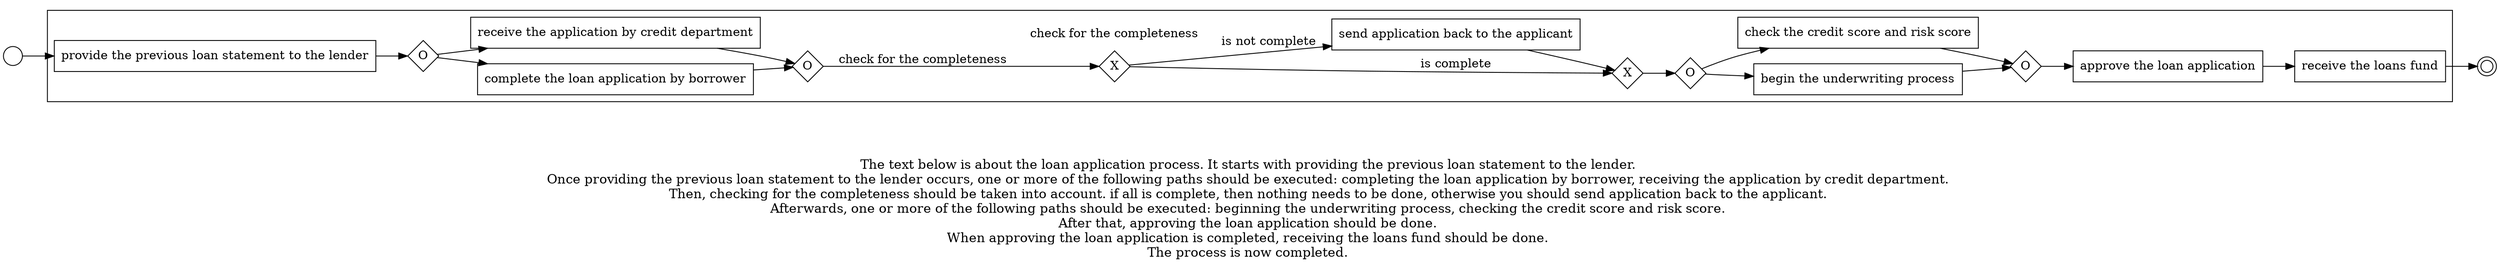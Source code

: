 digraph loan_application_process_113 {
	graph [rankdir=LR]
	START_NODE [label="" shape=circle width=0.3]
	subgraph CLUSTER_0 {
		"provide the previous loan statement to the lender" [shape=box]
		"OR_SPLIT--2. Loan application_IIY1" [label=O fixedsize=true shape=diamond width=0.5]
		"provide the previous loan statement to the lender" -> "OR_SPLIT--2. Loan application_IIY1"
		"complete the loan application by borrower" [shape=box]
		"OR_SPLIT--2. Loan application_IIY1" -> "complete the loan application by borrower"
		"receive the application by credit department" [shape=box]
		"OR_SPLIT--2. Loan application_IIY1" -> "receive the application by credit department"
		"OR_JOIN--2. Loan application_IIY1" [label=O fixedsize=true shape=diamond width=0.5]
		"complete the loan application by borrower" -> "OR_JOIN--2. Loan application_IIY1"
		"receive the application by credit department" -> "OR_JOIN--2. Loan application_IIY1"
		subgraph "CLUSTER_XOR_3. Application processing _9ROM" {
			color=white label="check for the completeness"
			"XOR_SPLIT--check for the completeness_U8AI" [label=X fixedsize=true shape=diamond width=0.5]
		}
		"OR_JOIN--2. Loan application_IIY1" -> "XOR_SPLIT--check for the completeness_U8AI" [label="check for the completeness"]
		"XOR_SPLIT--check for the completeness_U8AI" -> "XOR_JOIN--check for the completeness_U8AI" [label="is complete"]
		"send application back to the applicant" [shape=box]
		"XOR_SPLIT--check for the completeness_U8AI" -> "send application back to the applicant" [label="is not complete"]
		"XOR_JOIN--check for the completeness_U8AI" [label=X fixedsize=true shape=diamond width=0.5]
		"send application back to the applicant" -> "XOR_JOIN--check for the completeness_U8AI"
		"OR_SPLIT--4. Underwriting process_SYD3" [label=O fixedsize=true shape=diamond width=0.5]
		"XOR_JOIN--check for the completeness_U8AI" -> "OR_SPLIT--4. Underwriting process_SYD3"
		"begin the underwriting process" [shape=box]
		"OR_SPLIT--4. Underwriting process_SYD3" -> "begin the underwriting process"
		"check the credit score and risk score" [shape=box]
		"OR_SPLIT--4. Underwriting process_SYD3" -> "check the credit score and risk score"
		"OR_JOIN--4. Underwriting process_SYD3" [label=O fixedsize=true shape=diamond width=0.5]
		"begin the underwriting process" -> "OR_JOIN--4. Underwriting process_SYD3"
		"check the credit score and risk score" -> "OR_JOIN--4. Underwriting process_SYD3"
		"approve the loan application" [shape=box]
		"OR_JOIN--4. Underwriting process_SYD3" -> "approve the loan application"
		"receive the loans fund" [shape=box]
		"approve the loan application" -> "receive the loans fund"
	}
	START_NODE -> "provide the previous loan statement to the lender"
	END_NODE [label="" shape=doublecircle width=0.2]
	"receive the loans fund" -> END_NODE
	fontsize=15 label="\n\n
The text below is about the loan application process. It starts with providing the previous loan statement to the lender. 
Once providing the previous loan statement to the lender occurs, one or more of the following paths should be executed: completing the loan application by borrower, receiving the application by credit department. 
Then, checking for the completeness should be taken into account. if all is complete, then nothing needs to be done, otherwise you should send application back to the applicant. 
Afterwards, one or more of the following paths should be executed: beginning the underwriting process, checking the credit score and risk score. 
After that, approving the loan application should be done. 
When approving the loan application is completed, receiving the loans fund should be done. 
The process is now completed. 
"
}
